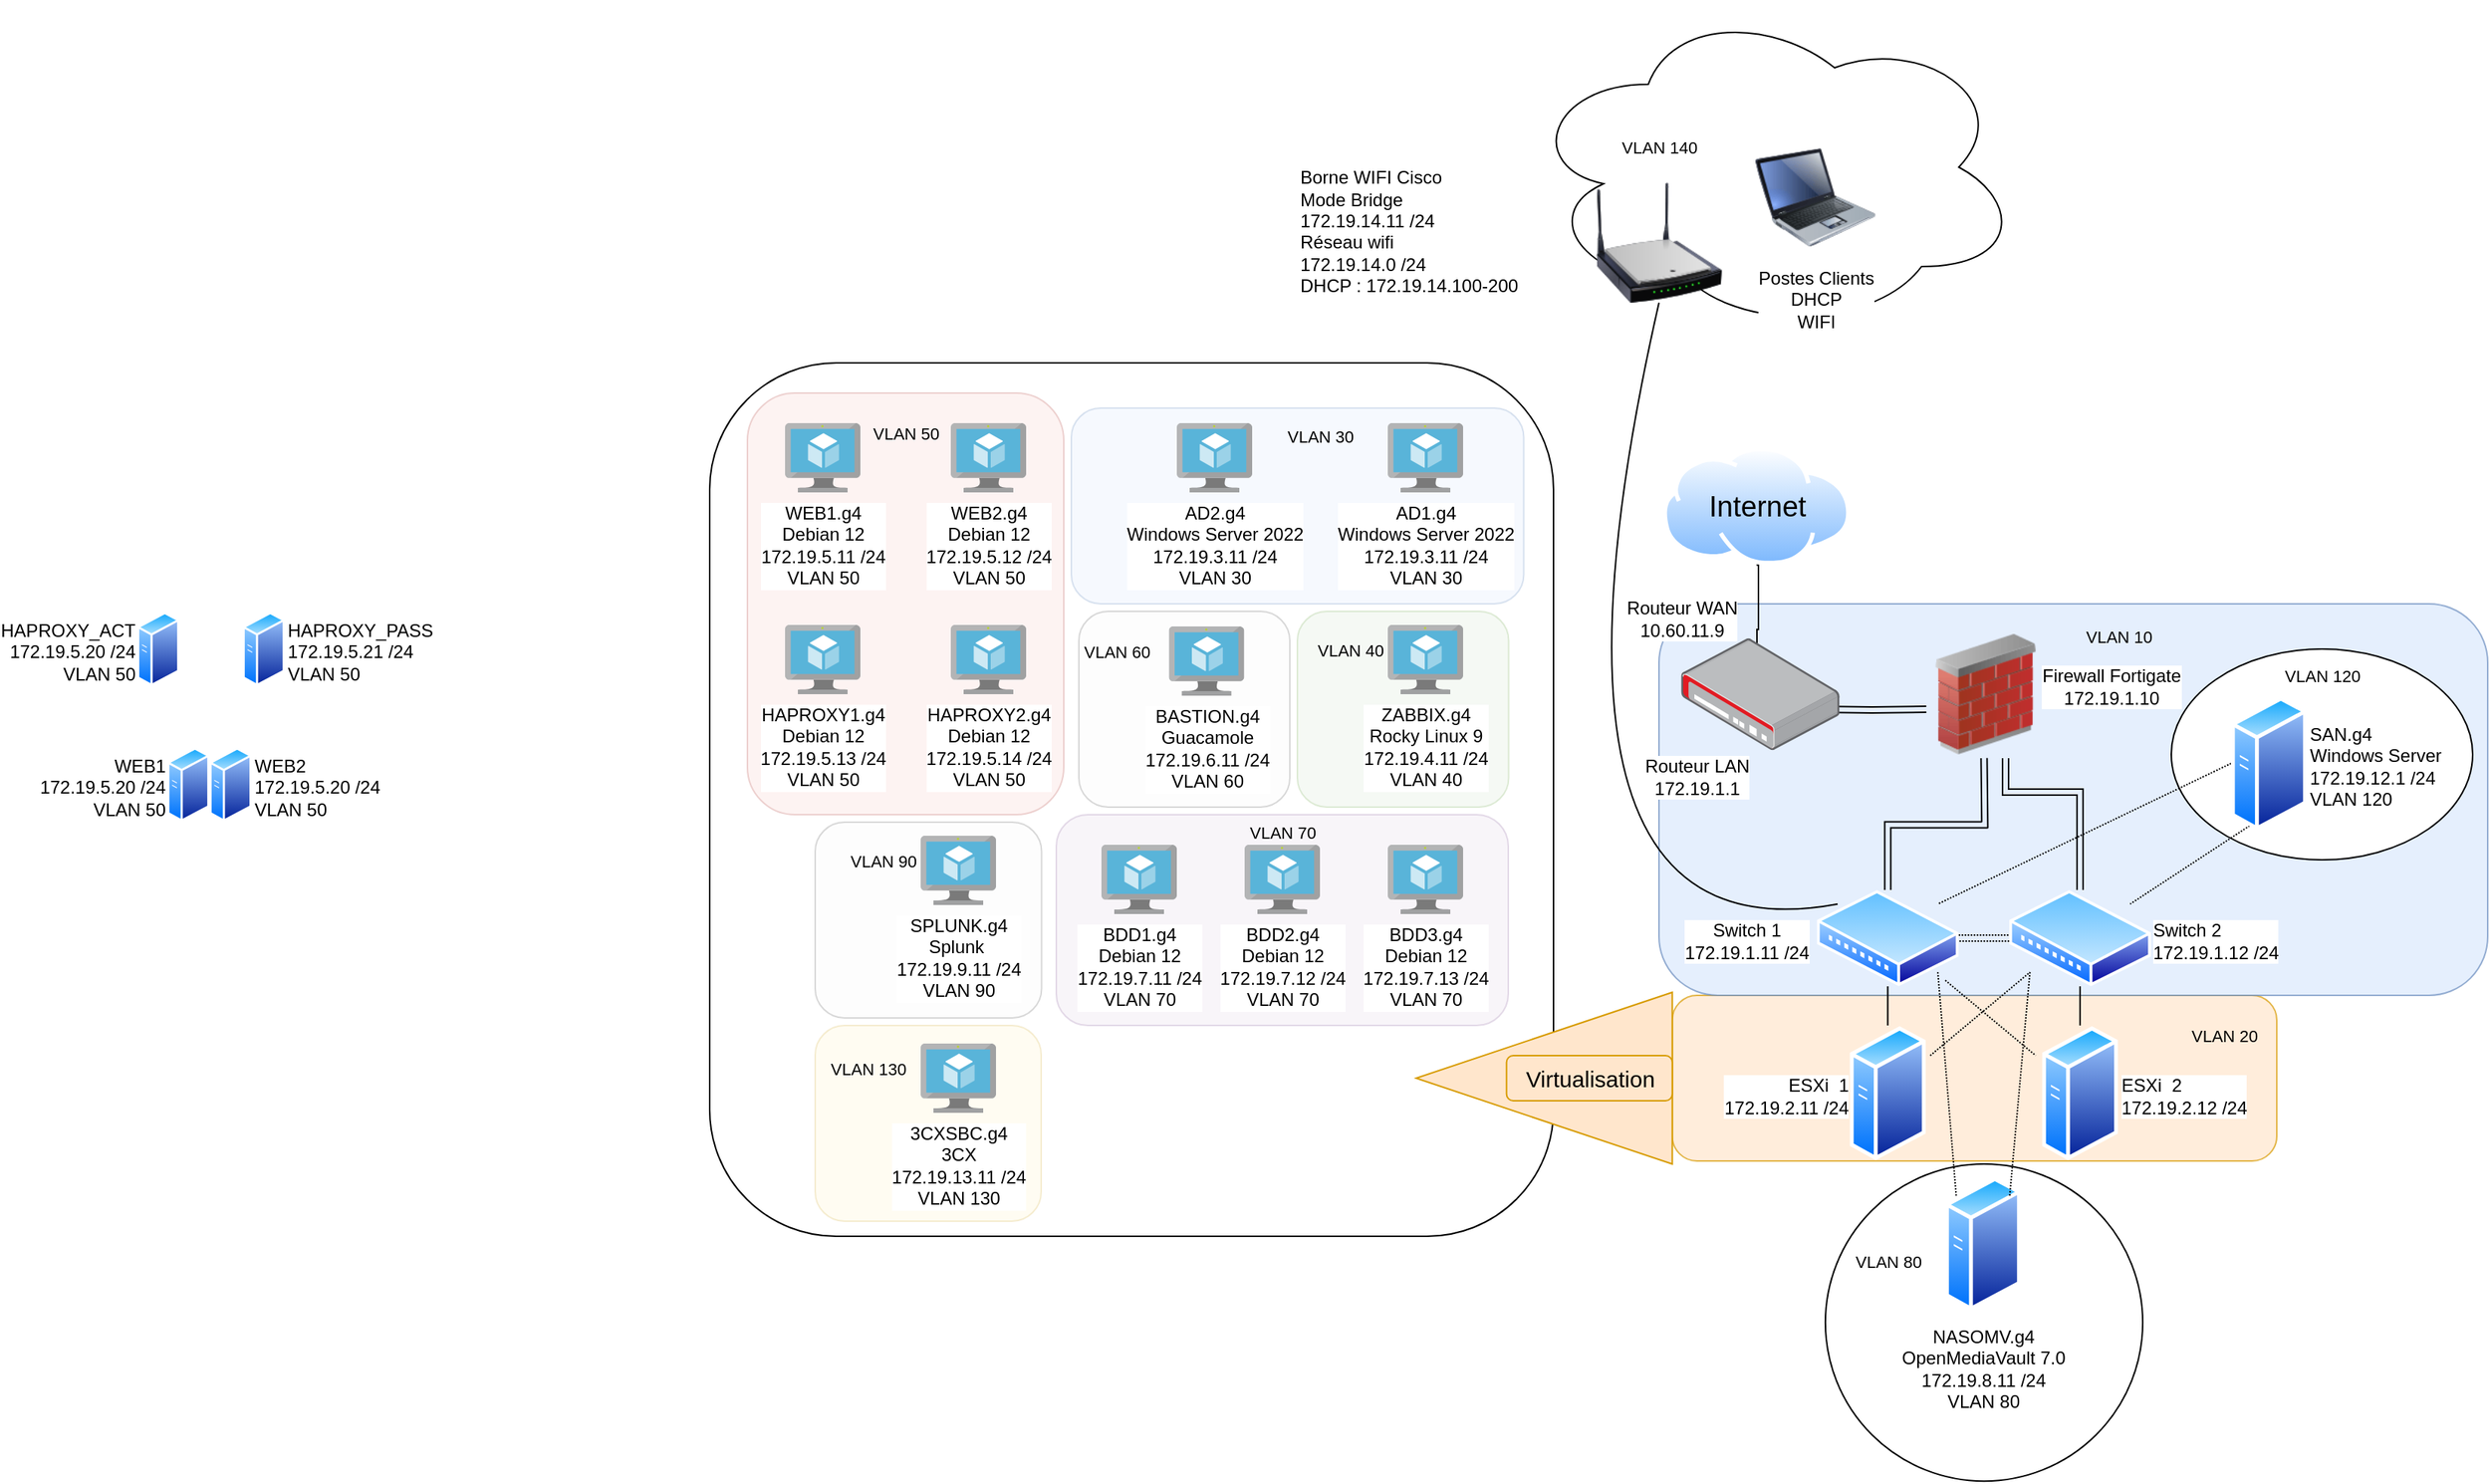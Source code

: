 <mxfile version="24.0.4" type="github">
  <diagram id="6a731a19-8d31-9384-78a2-239565b7b9f0" name="Page-1">
    <mxGraphModel dx="1234" dy="244" grid="1" gridSize="10" guides="1" tooltips="1" connect="1" arrows="1" fold="1" page="1" pageScale="1" pageWidth="827" pageHeight="1169" background="none" math="0" shadow="0">
      <root>
        <mxCell id="0" />
        <mxCell id="1" parent="0" />
        <mxCell id="tuR7kRBJpSU3F783J2GU-47" value="" style="ellipse;whiteSpace=wrap;html=1;aspect=fixed;" parent="1" vertex="1">
          <mxGeometry x="460.43" y="842" width="210.6" height="210.6" as="geometry" />
        </mxCell>
        <mxCell id="tuR7kRBJpSU3F783J2GU-42" value="NASOMV.g4&lt;br&gt;OpenMediaVault &lt;span class=&quot;w8qArf&quot;&gt;&lt;/span&gt;&lt;span&gt;&lt;span class=&quot;LrzXr kno-fv wHYlTd z8gr9e&quot;&gt;7.0&lt;/span&gt;&lt;/span&gt;&lt;div&gt;172.19.8.11 /24&lt;/div&gt;&lt;div&gt;VLAN 80&lt;br&gt; &lt;/div&gt;" style="image;aspect=fixed;perimeter=ellipsePerimeter;html=1;align=center;shadow=0;dashed=0;spacingTop=3;image=img/lib/active_directory/generic_server.svg;labelPosition=center;verticalLabelPosition=bottom;verticalAlign=top;" parent="1" vertex="1">
          <mxGeometry x="539.8" y="850" width="50.4" height="90" as="geometry" />
        </mxCell>
        <mxCell id="gzjT-cttMb3SWeKKo4pO-48" value="" style="rounded=1;whiteSpace=wrap;html=1;" parent="1" vertex="1">
          <mxGeometry x="-280" y="310" width="560" height="580" as="geometry" />
        </mxCell>
        <mxCell id="tuR7kRBJpSU3F783J2GU-5" value="" style="rounded=1;whiteSpace=wrap;html=1;fillColor=#dae8fc;strokeColor=#6c8ebf;opacity=25;" parent="1" vertex="1">
          <mxGeometry x="-40" y="340" width="300.25" height="130" as="geometry" />
        </mxCell>
        <mxCell id="gzjT-cttMb3SWeKKo4pO-51" value="" style="rounded=1;whiteSpace=wrap;html=1;opacity=70;fillColor=#ffe6cc;strokeColor=#d79b00;" parent="1" vertex="1">
          <mxGeometry x="358.81" y="730" width="401.19" height="110" as="geometry" />
        </mxCell>
        <mxCell id="gzjT-cttMb3SWeKKo4pO-50" value="" style="rounded=1;whiteSpace=wrap;html=1;opacity=70;fillColor=#dae8fc;strokeColor=#6c8ebf;" parent="1" vertex="1">
          <mxGeometry x="350" y="470" width="550" height="260" as="geometry" />
        </mxCell>
        <mxCell id="Wmm3kkMzlQUYRXntBYTg-2259" value="&lt;div&gt;AD1.g4&lt;/div&gt;Windows Server 2022&lt;br&gt;&lt;div&gt;172.19.3.11 /24&lt;/div&gt;&lt;div&gt;VLAN 30&lt;br&gt; &lt;/div&gt;" style="image;sketch=0;aspect=fixed;html=1;points=[];align=center;fontSize=12;image=img/lib/mscae/Virtual_Machine.svg;" parent="1" vertex="1">
          <mxGeometry x="170" y="350" width="50" height="46" as="geometry" />
        </mxCell>
        <mxCell id="gzjT-cttMb3SWeKKo4pO-6" style="edgeStyle=orthogonalEdgeStyle;rounded=0;orthogonalLoop=1;jettySize=auto;html=1;exitX=0.5;exitY=1;exitDx=0;exitDy=0;strokeColor=default;endArrow=none;endFill=0;" parent="1" source="gzjT-cttMb3SWeKKo4pO-1" edge="1">
          <mxGeometry relative="1" as="geometry">
            <Array as="points">
              <mxPoint x="416" y="487" />
              <mxPoint x="415" y="487" />
            </Array>
            <mxPoint x="415.034" y="500" as="targetPoint" />
          </mxGeometry>
        </mxCell>
        <mxCell id="gzjT-cttMb3SWeKKo4pO-1" value="Internet" style="image;aspect=fixed;perimeter=ellipsePerimeter;html=1;align=center;shadow=0;dashed=0;spacingTop=3;image=img/lib/active_directory/internet_cloud.svg;horizontal=1;verticalAlign=middle;labelPosition=center;verticalLabelPosition=middle;labelBackgroundColor=none;fontSize=19;" parent="1" vertex="1">
          <mxGeometry x="352.37" y="365.7" width="124.75" height="78.59" as="geometry" />
        </mxCell>
        <mxCell id="gzjT-cttMb3SWeKKo4pO-14" style="edgeStyle=orthogonalEdgeStyle;rounded=0;orthogonalLoop=1;jettySize=auto;html=1;exitX=1;exitY=0.5;exitDx=0;exitDy=0;endArrow=none;endFill=0;shape=link;entryX=0.005;entryY=0.625;entryDx=0;entryDy=0;entryPerimeter=0;" parent="1" target="DeXIBi9m1DXLvI47RcAH-1" edge="1">
          <mxGeometry relative="1" as="geometry">
            <mxPoint x="510" y="540" as="targetPoint" />
            <mxPoint x="454.75" y="540" as="sourcePoint" />
          </mxGeometry>
        </mxCell>
        <mxCell id="gzjT-cttMb3SWeKKo4pO-5" value="Routeur WAN&lt;br&gt;10.60.11.9" style="text;html=1;align=center;verticalAlign=middle;resizable=0;points=[];autosize=1;strokeColor=none;fillColor=none;labelBackgroundColor=default;" parent="1" vertex="1">
          <mxGeometry x="315" y="460" width="100" height="40" as="geometry" />
        </mxCell>
        <mxCell id="gzjT-cttMb3SWeKKo4pO-19" style="edgeStyle=orthogonalEdgeStyle;rounded=0;orthogonalLoop=1;jettySize=auto;html=1;exitX=1;exitY=0.5;exitDx=0;exitDy=0;entryX=0;entryY=0.5;entryDx=0;entryDy=0;endArrow=none;endFill=0;dashed=1;dashPattern=1 1;shape=link;" parent="1" source="gzjT-cttMb3SWeKKo4pO-15" target="gzjT-cttMb3SWeKKo4pO-18" edge="1">
          <mxGeometry relative="1" as="geometry" />
        </mxCell>
        <mxCell id="gzjT-cttMb3SWeKKo4pO-23" style="edgeStyle=orthogonalEdgeStyle;rounded=0;orthogonalLoop=1;jettySize=auto;html=1;exitX=0.5;exitY=0;exitDx=0;exitDy=0;endArrow=none;endFill=0;shape=link;" parent="1" source="gzjT-cttMb3SWeKKo4pO-15" edge="1">
          <mxGeometry relative="1" as="geometry">
            <mxPoint x="565.724" y="572.45" as="targetPoint" />
          </mxGeometry>
        </mxCell>
        <mxCell id="gzjT-cttMb3SWeKKo4pO-15" value="Switch 1 &lt;br&gt;&lt;div&gt;172.19.1.11 /24&lt;/div&gt;" style="image;aspect=fixed;perimeter=ellipsePerimeter;html=1;align=center;shadow=0;dashed=0;spacingTop=3;image=img/lib/active_directory/wiring_hub.svg;labelPosition=left;verticalLabelPosition=middle;verticalAlign=middle;" parent="1" vertex="1">
          <mxGeometry x="454.75" y="660" width="94.12" height="64" as="geometry" />
        </mxCell>
        <mxCell id="gzjT-cttMb3SWeKKo4pO-24" style="edgeStyle=orthogonalEdgeStyle;rounded=0;orthogonalLoop=1;jettySize=auto;html=1;exitX=0.5;exitY=0;exitDx=0;exitDy=0;endArrow=none;endFill=0;shape=link;" parent="1" source="gzjT-cttMb3SWeKKo4pO-18" edge="1">
          <mxGeometry relative="1" as="geometry">
            <mxPoint x="580" y="572.45" as="targetPoint" />
            <Array as="points">
              <mxPoint x="629" y="595" />
              <mxPoint x="580" y="595" />
            </Array>
          </mxGeometry>
        </mxCell>
        <mxCell id="gzjT-cttMb3SWeKKo4pO-18" value="&lt;div&gt;Switch 2&lt;/div&gt;&lt;div&gt;172.19.1.12  /24&lt;/div&gt;" style="image;aspect=fixed;perimeter=ellipsePerimeter;html=1;align=left;shadow=0;dashed=0;spacingTop=3;image=img/lib/active_directory/wiring_hub.svg;labelPosition=right;verticalLabelPosition=middle;verticalAlign=middle;" parent="1" vertex="1">
          <mxGeometry x="582.37" y="660" width="94.12" height="64" as="geometry" />
        </mxCell>
        <mxCell id="gzjT-cttMb3SWeKKo4pO-29" style="edgeStyle=orthogonalEdgeStyle;rounded=0;orthogonalLoop=1;jettySize=auto;html=1;exitX=0.5;exitY=0;exitDx=0;exitDy=0;entryX=0.5;entryY=1;entryDx=0;entryDy=0;endArrow=none;endFill=0;" parent="1" source="gzjT-cttMb3SWeKKo4pO-25" target="gzjT-cttMb3SWeKKo4pO-15" edge="1">
          <mxGeometry relative="1" as="geometry" />
        </mxCell>
        <mxCell id="tuR7kRBJpSU3F783J2GU-45" style="edgeStyle=none;curved=1;rounded=0;orthogonalLoop=1;jettySize=auto;html=1;exitX=1;exitY=1;exitDx=0;exitDy=0;entryX=0;entryY=0;entryDx=0;entryDy=0;fontSize=12;startSize=8;endSize=8;endArrow=none;endFill=0;dashed=1;dashPattern=1 1;" parent="1" source="gzjT-cttMb3SWeKKo4pO-15" target="tuR7kRBJpSU3F783J2GU-42" edge="1">
          <mxGeometry relative="1" as="geometry" />
        </mxCell>
        <mxCell id="gzjT-cttMb3SWeKKo4pO-25" value="ESXi&amp;nbsp; 1&lt;br&gt;172.19.2.11 /24" style="image;aspect=fixed;perimeter=ellipsePerimeter;html=1;align=right;shadow=0;dashed=0;spacingTop=3;image=img/lib/active_directory/generic_server.svg;labelPosition=left;verticalLabelPosition=middle;verticalAlign=middle;" parent="1" vertex="1">
          <mxGeometry x="476.61" y="750" width="50.4" height="90" as="geometry" />
        </mxCell>
        <mxCell id="gzjT-cttMb3SWeKKo4pO-30" style="edgeStyle=orthogonalEdgeStyle;rounded=0;orthogonalLoop=1;jettySize=auto;html=1;exitX=0.5;exitY=0;exitDx=0;exitDy=0;entryX=0.5;entryY=1;entryDx=0;entryDy=0;endArrow=none;endFill=0;" parent="1" source="gzjT-cttMb3SWeKKo4pO-26" target="gzjT-cttMb3SWeKKo4pO-18" edge="1">
          <mxGeometry relative="1" as="geometry" />
        </mxCell>
        <mxCell id="tuR7kRBJpSU3F783J2GU-46" style="edgeStyle=none;curved=1;rounded=0;orthogonalLoop=1;jettySize=auto;html=1;exitX=0;exitY=1;exitDx=0;exitDy=0;entryX=1;entryY=0;entryDx=0;entryDy=0;fontSize=12;startSize=8;endSize=8;endArrow=none;endFill=0;dashed=1;dashPattern=1 1;" parent="1" source="gzjT-cttMb3SWeKKo4pO-18" target="tuR7kRBJpSU3F783J2GU-42" edge="1">
          <mxGeometry relative="1" as="geometry" />
        </mxCell>
        <mxCell id="gzjT-cttMb3SWeKKo4pO-26" value="ESXi&amp;nbsp; 2&lt;br&gt;&lt;div&gt;172.19.2.12 /24&lt;/div&gt;" style="image;aspect=fixed;perimeter=ellipsePerimeter;html=1;align=left;shadow=0;dashed=0;spacingTop=3;image=img/lib/active_directory/generic_server.svg;labelPosition=right;verticalLabelPosition=middle;verticalAlign=middle;" parent="1" vertex="1">
          <mxGeometry x="604.23" y="750" width="50.4" height="90" as="geometry" />
        </mxCell>
        <mxCell id="gzjT-cttMb3SWeKKo4pO-34" value="" style="edgeStyle=none;orthogonalLoop=1;jettySize=auto;html=1;rounded=0;entryX=0;entryY=1;entryDx=0;entryDy=0;endArrow=none;endFill=0;dashed=1;dashPattern=1 1;" parent="1" target="gzjT-cttMb3SWeKKo4pO-18" edge="1">
          <mxGeometry width="100" relative="1" as="geometry">
            <mxPoint x="530" y="770" as="sourcePoint" />
            <mxPoint x="330" y="820" as="targetPoint" />
            <Array as="points" />
          </mxGeometry>
        </mxCell>
        <mxCell id="gzjT-cttMb3SWeKKo4pO-35" value="" style="edgeStyle=none;orthogonalLoop=1;jettySize=auto;html=1;rounded=0;endArrow=none;endFill=0;dashed=1;dashPattern=1 1;" parent="1" edge="1">
          <mxGeometry width="100" relative="1" as="geometry">
            <mxPoint x="540" y="720" as="sourcePoint" />
            <mxPoint x="600" y="770" as="targetPoint" />
            <Array as="points" />
          </mxGeometry>
        </mxCell>
        <mxCell id="gzjT-cttMb3SWeKKo4pO-43" value="" style="triangle;whiteSpace=wrap;html=1;rotation=-180;fillColor=#ffe6cc;strokeColor=#d79b00;" parent="1" vertex="1">
          <mxGeometry x="188.81" y="728" width="170" height="114" as="geometry" />
        </mxCell>
        <mxCell id="gzjT-cttMb3SWeKKo4pO-45" value="&lt;div style=&quot;font-size: 15px;&quot;&gt;Virtualisation&lt;/div&gt;" style="text;html=1;align=center;verticalAlign=middle;resizable=0;points=[];autosize=1;strokeColor=#d79b00;fillColor=#ffe6cc;strokeWidth=1;perimeterSpacing=1;rounded=1;glass=0;shadow=0;textShadow=0;fontSize=30;" parent="1" vertex="1">
          <mxGeometry x="248.81" y="770" width="110" height="30" as="geometry" />
        </mxCell>
        <mxCell id="tuR7kRBJpSU3F783J2GU-1" value="AD2.g4&lt;br&gt;Windows Server 2022&lt;br&gt;&lt;div&gt;172.19.3.11 /24&lt;/div&gt;&lt;div&gt;VLAN 30&lt;br&gt; &lt;/div&gt;" style="image;sketch=0;aspect=fixed;html=1;points=[];align=center;fontSize=12;image=img/lib/mscae/Virtual_Machine.svg;" parent="1" vertex="1">
          <mxGeometry x="30" y="350" width="50" height="46" as="geometry" />
        </mxCell>
        <mxCell id="tuR7kRBJpSU3F783J2GU-6" value="&lt;font style=&quot;font-size: 11px;&quot;&gt;VLAN 30&lt;/font&gt;" style="text;html=1;align=center;verticalAlign=middle;resizable=0;points=[];autosize=1;strokeColor=none;fillColor=none;fontSize=16;" parent="1" vertex="1">
          <mxGeometry x="90" y="342.45" width="70" height="30" as="geometry" />
        </mxCell>
        <mxCell id="tuR7kRBJpSU3F783J2GU-7" value="&lt;div&gt;&lt;font style=&quot;font-size: 11px;&quot;&gt;VLAN 20&lt;/font&gt;&lt;/div&gt;" style="text;html=1;align=center;verticalAlign=middle;resizable=0;points=[];autosize=1;strokeColor=none;fillColor=none;fontSize=16;" parent="1" vertex="1">
          <mxGeometry x="690" y="740" width="70" height="30" as="geometry" />
        </mxCell>
        <mxCell id="tuR7kRBJpSU3F783J2GU-8" value="&lt;font style=&quot;font-size: 11px;&quot;&gt;VLAN 10&lt;/font&gt;" style="text;html=1;align=center;verticalAlign=middle;resizable=0;points=[];autosize=1;strokeColor=none;fillColor=none;fontSize=16;" parent="1" vertex="1">
          <mxGeometry x="620" y="475.0" width="70" height="30" as="geometry" />
        </mxCell>
        <mxCell id="tuR7kRBJpSU3F783J2GU-9" value="" style="rounded=1;whiteSpace=wrap;html=1;fillColor=#d5e8d4;strokeColor=#82b366;opacity=25;" parent="1" vertex="1">
          <mxGeometry x="110" y="475" width="140.25" height="130" as="geometry" />
        </mxCell>
        <mxCell id="tuR7kRBJpSU3F783J2GU-10" value="ZABBIX.g4&lt;br&gt;Rocky Linux 9&lt;br&gt;&lt;div&gt;172.19.4.11 /24&lt;/div&gt;&lt;div&gt;VLAN 40&lt;br&gt; &lt;/div&gt;" style="image;sketch=0;aspect=fixed;html=1;points=[];align=center;fontSize=12;image=img/lib/mscae/Virtual_Machine.svg;" parent="1" vertex="1">
          <mxGeometry x="170" y="484" width="50" height="46" as="geometry" />
        </mxCell>
        <mxCell id="tuR7kRBJpSU3F783J2GU-19" value="" style="rounded=1;whiteSpace=wrap;html=1;opacity=25;fillColor=#f8cecc;strokeColor=#b85450;" parent="1" vertex="1">
          <mxGeometry x="-255" y="330" width="210" height="280" as="geometry" />
        </mxCell>
        <mxCell id="tuR7kRBJpSU3F783J2GU-11" value="&lt;font style=&quot;font-size: 11px;&quot;&gt;VLAN 40&lt;/font&gt;" style="text;html=1;align=center;verticalAlign=middle;resizable=0;points=[];autosize=1;strokeColor=none;fillColor=none;fontSize=16;" parent="1" vertex="1">
          <mxGeometry x="110" y="484" width="70" height="30" as="geometry" />
        </mxCell>
        <mxCell id="tuR7kRBJpSU3F783J2GU-15" value="WEB1.g4&lt;br&gt;Debian 12&lt;br&gt;&lt;div&gt;172.19.5.11 /24&lt;/div&gt;&lt;div&gt;VLAN 50&lt;br&gt; &lt;/div&gt;" style="image;sketch=0;aspect=fixed;html=1;points=[];align=center;fontSize=12;image=img/lib/mscae/Virtual_Machine.svg;" parent="1" vertex="1">
          <mxGeometry x="-230" y="350" width="50" height="46" as="geometry" />
        </mxCell>
        <mxCell id="tuR7kRBJpSU3F783J2GU-16" value="WEB2.g4&lt;br&gt;Debian 12&lt;br&gt;&lt;div&gt;172.19.5.12 /24&lt;/div&gt;&lt;div&gt;VLAN 50&lt;br&gt; &lt;/div&gt;" style="image;sketch=0;aspect=fixed;html=1;points=[];align=center;fontSize=12;image=img/lib/mscae/Virtual_Machine.svg;" parent="1" vertex="1">
          <mxGeometry x="-120" y="350" width="50" height="46" as="geometry" />
        </mxCell>
        <mxCell id="tuR7kRBJpSU3F783J2GU-17" value="HAPROXY1.g4&lt;br&gt;Debian 12&lt;br&gt;&lt;div&gt;172.19.5.13 /24&lt;/div&gt;&lt;div&gt;VLAN 50&lt;br&gt; &lt;/div&gt;" style="image;sketch=0;aspect=fixed;html=1;points=[];align=center;fontSize=12;image=img/lib/mscae/Virtual_Machine.svg;" parent="1" vertex="1">
          <mxGeometry x="-230" y="484" width="50" height="46" as="geometry" />
        </mxCell>
        <mxCell id="tuR7kRBJpSU3F783J2GU-18" value="HAPROXY2.g4&lt;br&gt;Debian 12&lt;br&gt;&lt;div&gt;172.19.5.14 /24&lt;/div&gt;&lt;div&gt;VLAN 50&lt;br&gt; &lt;/div&gt;" style="image;sketch=0;aspect=fixed;html=1;points=[];align=center;fontSize=12;image=img/lib/mscae/Virtual_Machine.svg;" parent="1" vertex="1">
          <mxGeometry x="-120" y="484" width="50" height="46" as="geometry" />
        </mxCell>
        <mxCell id="tuR7kRBJpSU3F783J2GU-20" value="&lt;font style=&quot;font-size: 11px;&quot;&gt;VLAN 50&lt;/font&gt;" style="text;html=1;align=center;verticalAlign=middle;resizable=0;points=[];autosize=1;strokeColor=none;fillColor=none;fontSize=16;" parent="1" vertex="1">
          <mxGeometry x="-185" y="340" width="70" height="30" as="geometry" />
        </mxCell>
        <mxCell id="tuR7kRBJpSU3F783J2GU-26" value="" style="rounded=1;whiteSpace=wrap;html=1;fillColor=#e1d5e7;strokeColor=#9673a6;opacity=25;" parent="1" vertex="1">
          <mxGeometry x="-50" y="610" width="300" height="140" as="geometry" />
        </mxCell>
        <mxCell id="tuR7kRBJpSU3F783J2GU-21" value="BDD1.g4&lt;br&gt;Debian 12&lt;br&gt;&lt;div&gt;172.19.7.11 /24&lt;/div&gt;&lt;div&gt;VLAN 70&lt;br&gt; &lt;/div&gt;" style="image;sketch=0;aspect=fixed;html=1;points=[];align=center;fontSize=12;image=img/lib/mscae/Virtual_Machine.svg;" parent="1" vertex="1">
          <mxGeometry x="-20" y="630" width="50" height="46" as="geometry" />
        </mxCell>
        <mxCell id="tuR7kRBJpSU3F783J2GU-24" value="BDD2.g4&lt;br&gt;Debian 12&lt;br&gt;&lt;div&gt;172.19.7.12 /24&lt;/div&gt;&lt;div&gt;VLAN 70&lt;br&gt; &lt;/div&gt;" style="image;sketch=0;aspect=fixed;html=1;points=[];align=center;fontSize=12;image=img/lib/mscae/Virtual_Machine.svg;" parent="1" vertex="1">
          <mxGeometry x="75" y="630" width="50" height="46" as="geometry" />
        </mxCell>
        <mxCell id="tuR7kRBJpSU3F783J2GU-25" value="BDD3.g4&lt;br&gt;Debian 12&lt;br&gt;&lt;div&gt;172.19.7.13 /24&lt;/div&gt;&lt;div&gt;VLAN 70&lt;br&gt; &lt;/div&gt;" style="image;sketch=0;aspect=fixed;html=1;points=[];align=center;fontSize=12;image=img/lib/mscae/Virtual_Machine.svg;" parent="1" vertex="1">
          <mxGeometry x="170" y="630" width="50" height="46" as="geometry" />
        </mxCell>
        <mxCell id="tuR7kRBJpSU3F783J2GU-28" value="&lt;font style=&quot;font-size: 11px;&quot;&gt;VLAN 70&lt;/font&gt;" style="text;html=1;align=center;verticalAlign=middle;resizable=0;points=[];autosize=1;strokeColor=none;fillColor=none;fontSize=16;" parent="1" vertex="1">
          <mxGeometry x="65" y="605" width="70" height="30" as="geometry" />
        </mxCell>
        <mxCell id="tuR7kRBJpSU3F783J2GU-30" value="&lt;font style=&quot;font-size: 11px;&quot;&gt;VLAN 80&lt;/font&gt;" style="text;html=1;align=center;verticalAlign=middle;resizable=0;points=[];autosize=1;strokeColor=none;fillColor=none;fontSize=16;" parent="1" vertex="1">
          <mxGeometry x="466.81" y="890" width="70" height="30" as="geometry" />
        </mxCell>
        <mxCell id="tuR7kRBJpSU3F783J2GU-31" value="" style="rounded=1;whiteSpace=wrap;html=1;fillColor=#f5f5f5;strokeColor=#666666;opacity=25;fontColor=#333333;" parent="1" vertex="1">
          <mxGeometry x="-210" y="615" width="150.25" height="130" as="geometry" />
        </mxCell>
        <mxCell id="tuR7kRBJpSU3F783J2GU-32" value="SPLUNK.g4&lt;br&gt;Splunk&amp;nbsp; &lt;br&gt;&lt;span class=&quot;w8qArf&quot;&gt;&lt;/span&gt;&lt;span&gt;&lt;span class=&quot;LrzXr kno-fv wHYlTd z8gr9e&quot;&gt;&lt;/span&gt;&lt;/span&gt;&lt;div&gt;172.19.9.11 /24&lt;/div&gt;&lt;div&gt;VLAN 90&lt;br&gt; &lt;/div&gt;" style="image;sketch=0;aspect=fixed;html=1;points=[];align=center;fontSize=12;image=img/lib/mscae/Virtual_Machine.svg;" parent="1" vertex="1">
          <mxGeometry x="-140" y="624" width="50" height="46" as="geometry" />
        </mxCell>
        <mxCell id="tuR7kRBJpSU3F783J2GU-33" value="&lt;font style=&quot;font-size: 11px;&quot;&gt;VLAN 90&lt;/font&gt;" style="text;html=1;align=center;verticalAlign=middle;resizable=0;points=[];autosize=1;strokeColor=none;fillColor=none;fontSize=16;" parent="1" vertex="1">
          <mxGeometry x="-200" y="624" width="70" height="30" as="geometry" />
        </mxCell>
        <mxCell id="tuR7kRBJpSU3F783J2GU-34" value="" style="rounded=1;whiteSpace=wrap;html=1;fillColor=#f5f5f5;strokeColor=#666666;opacity=25;fontColor=#333333;" parent="1" vertex="1">
          <mxGeometry x="-35" y="475" width="140" height="130" as="geometry" />
        </mxCell>
        <mxCell id="tuR7kRBJpSU3F783J2GU-35" value="BASTION.g4&lt;br&gt;Guacamole&lt;br&gt;&lt;span class=&quot;w8qArf&quot;&gt;&lt;/span&gt;&lt;span&gt;&lt;span class=&quot;LrzXr kno-fv wHYlTd z8gr9e&quot;&gt;&lt;/span&gt;&lt;/span&gt;&lt;div&gt;172.19.6.11 /24&lt;/div&gt;&lt;div&gt;VLAN 60&lt;br&gt; &lt;/div&gt;" style="image;sketch=0;aspect=fixed;html=1;points=[];align=center;fontSize=12;image=img/lib/mscae/Virtual_Machine.svg;" parent="1" vertex="1">
          <mxGeometry x="24.75" y="485" width="50" height="46" as="geometry" />
        </mxCell>
        <mxCell id="tuR7kRBJpSU3F783J2GU-36" value="&lt;font style=&quot;font-size: 11px;&quot;&gt;VLAN 60&lt;/font&gt;" style="text;html=1;align=center;verticalAlign=middle;resizable=0;points=[];autosize=1;strokeColor=none;fillColor=none;fontSize=16;" parent="1" vertex="1">
          <mxGeometry x="-45" y="485" width="70" height="30" as="geometry" />
        </mxCell>
        <mxCell id="tuR7kRBJpSU3F783J2GU-48" value="" style="ellipse;whiteSpace=wrap;html=1;" parent="1" vertex="1">
          <mxGeometry x="690" y="500" width="200" height="140" as="geometry" />
        </mxCell>
        <mxCell id="tuR7kRBJpSU3F783J2GU-50" style="edgeStyle=none;curved=1;rounded=0;orthogonalLoop=1;jettySize=auto;html=1;exitX=0.25;exitY=1;exitDx=0;exitDy=0;entryX=1;entryY=0;entryDx=0;entryDy=0;fontSize=12;startSize=8;endSize=8;endArrow=none;endFill=0;dashed=1;dashPattern=1 1;" parent="1" source="tuR7kRBJpSU3F783J2GU-49" target="gzjT-cttMb3SWeKKo4pO-18" edge="1">
          <mxGeometry relative="1" as="geometry" />
        </mxCell>
        <mxCell id="tuR7kRBJpSU3F783J2GU-51" style="edgeStyle=none;curved=1;rounded=0;orthogonalLoop=1;jettySize=auto;html=1;exitX=0;exitY=0.5;exitDx=0;exitDy=0;entryX=1;entryY=0;entryDx=0;entryDy=0;fontSize=12;startSize=8;endSize=8;endArrow=none;endFill=0;dashed=1;dashPattern=1 1;" parent="1" source="tuR7kRBJpSU3F783J2GU-49" target="gzjT-cttMb3SWeKKo4pO-15" edge="1">
          <mxGeometry relative="1" as="geometry" />
        </mxCell>
        <mxCell id="tuR7kRBJpSU3F783J2GU-49" value="&lt;div&gt;SAN.g4&lt;/div&gt;&lt;div&gt;Windows Server &lt;br&gt;&lt;/div&gt;&lt;div&gt;172.19.12.1 /24&lt;/div&gt;&lt;div&gt;VLAN 120&lt;br&gt; &lt;/div&gt;" style="image;aspect=fixed;perimeter=ellipsePerimeter;html=1;align=left;shadow=0;dashed=0;spacingTop=3;image=img/lib/active_directory/generic_server.svg;labelPosition=right;verticalLabelPosition=middle;verticalAlign=middle;" parent="1" vertex="1">
          <mxGeometry x="729.6" y="531" width="50.4" height="90" as="geometry" />
        </mxCell>
        <mxCell id="tuR7kRBJpSU3F783J2GU-52" value="&lt;font style=&quot;font-size: 11px;&quot;&gt;VLAN 120&lt;/font&gt;" style="text;html=1;align=center;verticalAlign=middle;resizable=0;points=[];autosize=1;strokeColor=none;fillColor=none;fontSize=16;" parent="1" vertex="1">
          <mxGeometry x="755" y="501.0" width="70" height="30" as="geometry" />
        </mxCell>
        <mxCell id="tuR7kRBJpSU3F783J2GU-53" value="" style="rounded=1;whiteSpace=wrap;html=1;fillColor=#fff2cc;strokeColor=#d6b656;opacity=25;" parent="1" vertex="1">
          <mxGeometry x="-210" y="750" width="150" height="130" as="geometry" />
        </mxCell>
        <mxCell id="tuR7kRBJpSU3F783J2GU-59" value="" style="ellipse;shape=cloud;whiteSpace=wrap;html=1;" parent="1" vertex="1">
          <mxGeometry x="260.45" y="70" width="329.75" height="220" as="geometry" />
        </mxCell>
        <mxCell id="tuR7kRBJpSU3F783J2GU-54" value="3CXSBC.g4&lt;br&gt;3CX&lt;br&gt;&lt;span class=&quot;w8qArf&quot;&gt;&lt;/span&gt;&lt;span&gt;&lt;span class=&quot;LrzXr kno-fv wHYlTd z8gr9e&quot;&gt;&lt;/span&gt;&lt;/span&gt;&lt;div&gt;172.19.13.11 /24&lt;/div&gt;&lt;div&gt;VLAN 130&lt;br&gt; &lt;/div&gt;" style="image;sketch=0;aspect=fixed;html=1;points=[];align=center;fontSize=12;image=img/lib/mscae/Virtual_Machine.svg;" parent="1" vertex="1">
          <mxGeometry x="-140" y="762" width="50" height="46" as="geometry" />
        </mxCell>
        <mxCell id="tuR7kRBJpSU3F783J2GU-55" value="&lt;font style=&quot;font-size: 11px;&quot;&gt;VLAN 130&lt;/font&gt;" style="text;html=1;align=center;verticalAlign=middle;resizable=0;points=[];autosize=1;strokeColor=none;fillColor=none;fontSize=16;" parent="1" vertex="1">
          <mxGeometry x="-210" y="762" width="70" height="30" as="geometry" />
        </mxCell>
        <mxCell id="tuR7kRBJpSU3F783J2GU-56" value="&lt;div align=&quot;left&quot;&gt;Borne WIFI Cisco&lt;/div&gt;&lt;div align=&quot;left&quot;&gt;Mode Bridge&lt;/div&gt;&lt;div align=&quot;left&quot;&gt;172.19.14.11 /24&lt;/div&gt;&lt;div align=&quot;left&quot;&gt;Réseau wifi &lt;br&gt;172.19.14.0 /24&lt;br&gt;DHCP : 172.19.14.100-200&lt;br&gt;&lt;/div&gt;&lt;div align=&quot;left&quot;&gt;&lt;br&gt;&lt;/div&gt;" style="image;html=1;image=img/lib/clip_art/networking/Wireless_Router_N_128x128.png;labelPosition=left;verticalLabelPosition=middle;align=left;verticalAlign=middle;" parent="1" vertex="1">
          <mxGeometry x="270" y="190" width="160" height="80" as="geometry" />
        </mxCell>
        <mxCell id="tuR7kRBJpSU3F783J2GU-57" style="edgeStyle=none;curved=1;rounded=0;orthogonalLoop=1;jettySize=auto;html=1;exitX=0;exitY=0;exitDx=0;exitDy=0;fontSize=12;startSize=8;endSize=8;entryX=0.5;entryY=1;entryDx=0;entryDy=0;endArrow=none;endFill=0;" parent="1" source="gzjT-cttMb3SWeKKo4pO-15" target="tuR7kRBJpSU3F783J2GU-56" edge="1">
          <mxGeometry relative="1" as="geometry">
            <mxPoint x="310" y="480" as="targetPoint" />
            <Array as="points">
              <mxPoint x="250" y="710" />
            </Array>
          </mxGeometry>
        </mxCell>
        <mxCell id="tuR7kRBJpSU3F783J2GU-60" value="&lt;div&gt;Postes Clients&lt;/div&gt;&lt;div&gt;DHCP&lt;/div&gt;&lt;div&gt;WIFI&lt;br&gt;&lt;/div&gt;" style="image;html=1;image=img/lib/clip_art/computers/Laptop_128x128.png" parent="1" vertex="1">
          <mxGeometry x="414" y="160" width="80" height="80" as="geometry" />
        </mxCell>
        <mxCell id="tuR7kRBJpSU3F783J2GU-61" value="&lt;font style=&quot;font-size: 11px;&quot;&gt;VLAN 140&lt;/font&gt;" style="text;html=1;align=center;verticalAlign=middle;resizable=0;points=[];autosize=1;strokeColor=none;fillColor=none;fontSize=16;" parent="1" vertex="1">
          <mxGeometry x="315" y="150.0" width="70" height="30" as="geometry" />
        </mxCell>
        <mxCell id="DeXIBi9m1DXLvI47RcAH-1" value="" style="image;html=1;image=img/lib/clip_art/networking/Firewall_02_128x128.png" parent="1" vertex="1">
          <mxGeometry x="527.01" y="490" width="80" height="80" as="geometry" />
        </mxCell>
        <mxCell id="DeXIBi9m1DXLvI47RcAH-3" value="" style="image;points=[];aspect=fixed;html=1;align=center;shadow=0;dashed=0;image=img/lib/allied_telesis/security/Router_VPN.svg;" parent="1" vertex="1">
          <mxGeometry x="364.68" y="492.7" width="105.12" height="74.6" as="geometry" />
        </mxCell>
        <mxCell id="DeXIBi9m1DXLvI47RcAH-5" value="&lt;div&gt;Routeur LAN&lt;/div&gt;&lt;div&gt;172.19.1.1&lt;br&gt;&lt;/div&gt;" style="text;html=1;align=center;verticalAlign=middle;resizable=0;points=[];autosize=1;strokeColor=none;fillColor=none;labelBackgroundColor=default;" parent="1" vertex="1">
          <mxGeometry x="330" y="565" width="90" height="40" as="geometry" />
        </mxCell>
        <mxCell id="DeXIBi9m1DXLvI47RcAH-6" value="&lt;div&gt;Firewall Fortigate&lt;br&gt;172.19.1.10&lt;br&gt;&lt;/div&gt;" style="text;html=1;align=center;verticalAlign=middle;resizable=0;points=[];autosize=1;strokeColor=none;fillColor=none;labelBackgroundColor=default;" parent="1" vertex="1">
          <mxGeometry x="590.2" y="505" width="120" height="40" as="geometry" />
        </mxCell>
        <mxCell id="wJu-3R8auVmLP37UFHNM-2" value="&lt;div&gt;HAPROXY_ACT&lt;/div&gt;&lt;div&gt;172.19.5.20 /24&lt;br&gt;VLAN 50&lt;/div&gt;" style="image;aspect=fixed;perimeter=ellipsePerimeter;html=1;align=right;shadow=0;dashed=0;spacingTop=3;image=img/lib/active_directory/generic_server.svg;labelPosition=left;verticalLabelPosition=middle;verticalAlign=middle;" vertex="1" parent="1">
          <mxGeometry x="-660" y="475" width="28.0" height="50" as="geometry" />
        </mxCell>
        <mxCell id="wJu-3R8auVmLP37UFHNM-3" value="&lt;div&gt;HAPROXY_PASS&lt;/div&gt;&lt;div&gt;172.19.5.21 /24&lt;br&gt;VLAN 50&lt;/div&gt;" style="image;aspect=fixed;perimeter=ellipsePerimeter;html=1;align=left;shadow=0;dashed=0;spacingTop=3;image=img/lib/active_directory/generic_server.svg;labelPosition=right;verticalLabelPosition=middle;verticalAlign=middle;imageBorder=none;imageBackground=none;" vertex="1" parent="1">
          <mxGeometry x="-590" y="475" width="28.0" height="50" as="geometry" />
        </mxCell>
        <mxCell id="wJu-3R8auVmLP37UFHNM-4" value="&lt;div&gt;WEB1&lt;br&gt;&lt;/div&gt;&lt;div&gt;172.19.5.20 /24&lt;br&gt;VLAN 50&lt;/div&gt;" style="image;aspect=fixed;perimeter=ellipsePerimeter;html=1;align=right;shadow=0;dashed=0;spacingTop=3;image=img/lib/active_directory/generic_server.svg;labelPosition=left;verticalLabelPosition=middle;verticalAlign=middle;" vertex="1" parent="1">
          <mxGeometry x="-640" y="565" width="28.0" height="50" as="geometry" />
        </mxCell>
        <mxCell id="wJu-3R8auVmLP37UFHNM-5" value="&lt;div&gt;WEB2&lt;br&gt;&lt;/div&gt;&lt;div&gt;172.19.5.20 /24&lt;br&gt;VLAN 50&lt;/div&gt;" style="image;aspect=fixed;perimeter=ellipsePerimeter;html=1;align=left;shadow=0;dashed=0;spacingTop=3;image=img/lib/active_directory/generic_server.svg;labelPosition=right;verticalLabelPosition=middle;verticalAlign=middle;" vertex="1" parent="1">
          <mxGeometry x="-612" y="565" width="28.0" height="50" as="geometry" />
        </mxCell>
      </root>
    </mxGraphModel>
  </diagram>
</mxfile>
